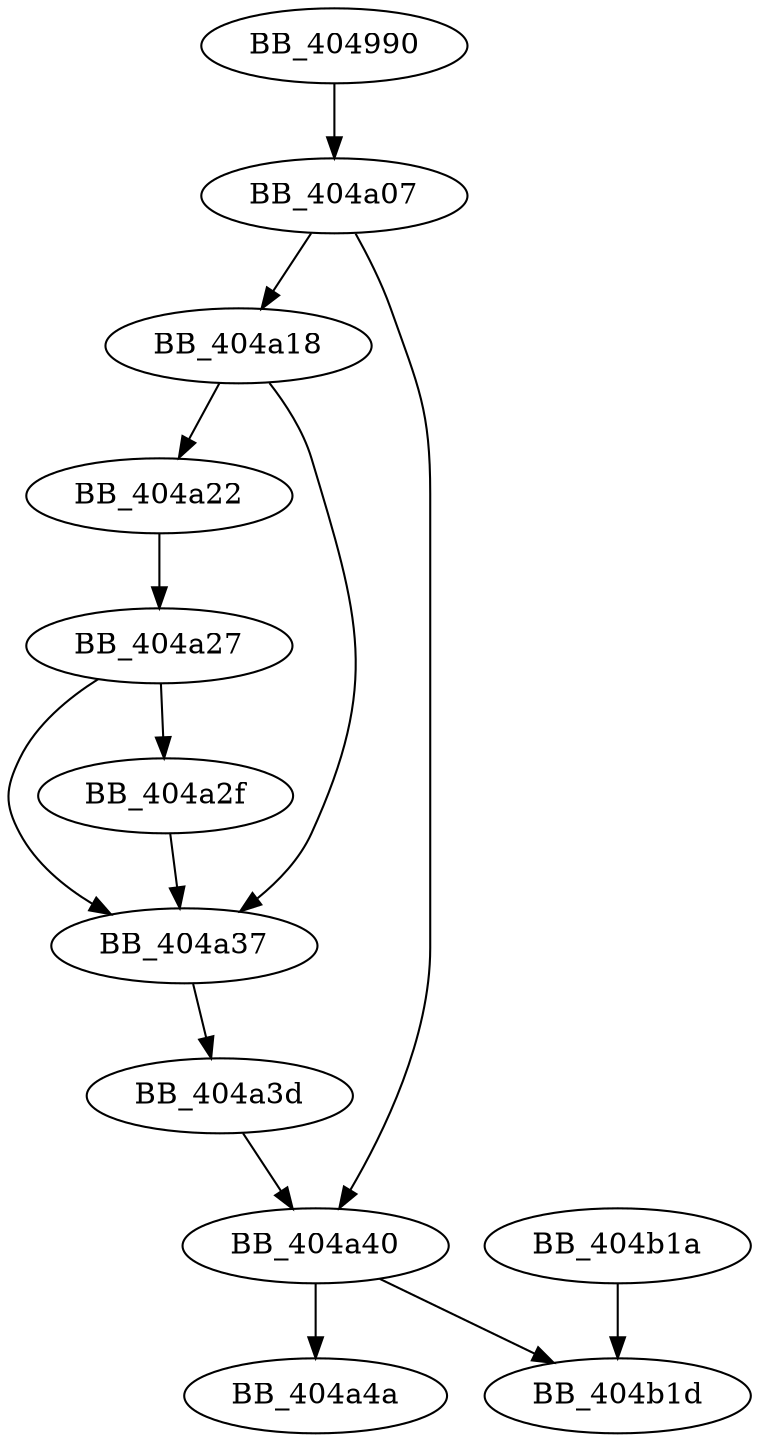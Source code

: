 DiGraph sub_404990{
BB_404990->BB_404a07
BB_404a07->BB_404a18
BB_404a07->BB_404a40
BB_404a18->BB_404a22
BB_404a18->BB_404a37
BB_404a22->BB_404a27
BB_404a27->BB_404a2f
BB_404a27->BB_404a37
BB_404a2f->BB_404a37
BB_404a37->BB_404a3d
BB_404a3d->BB_404a40
BB_404a40->BB_404a4a
BB_404a40->BB_404b1d
BB_404b1a->BB_404b1d
}
